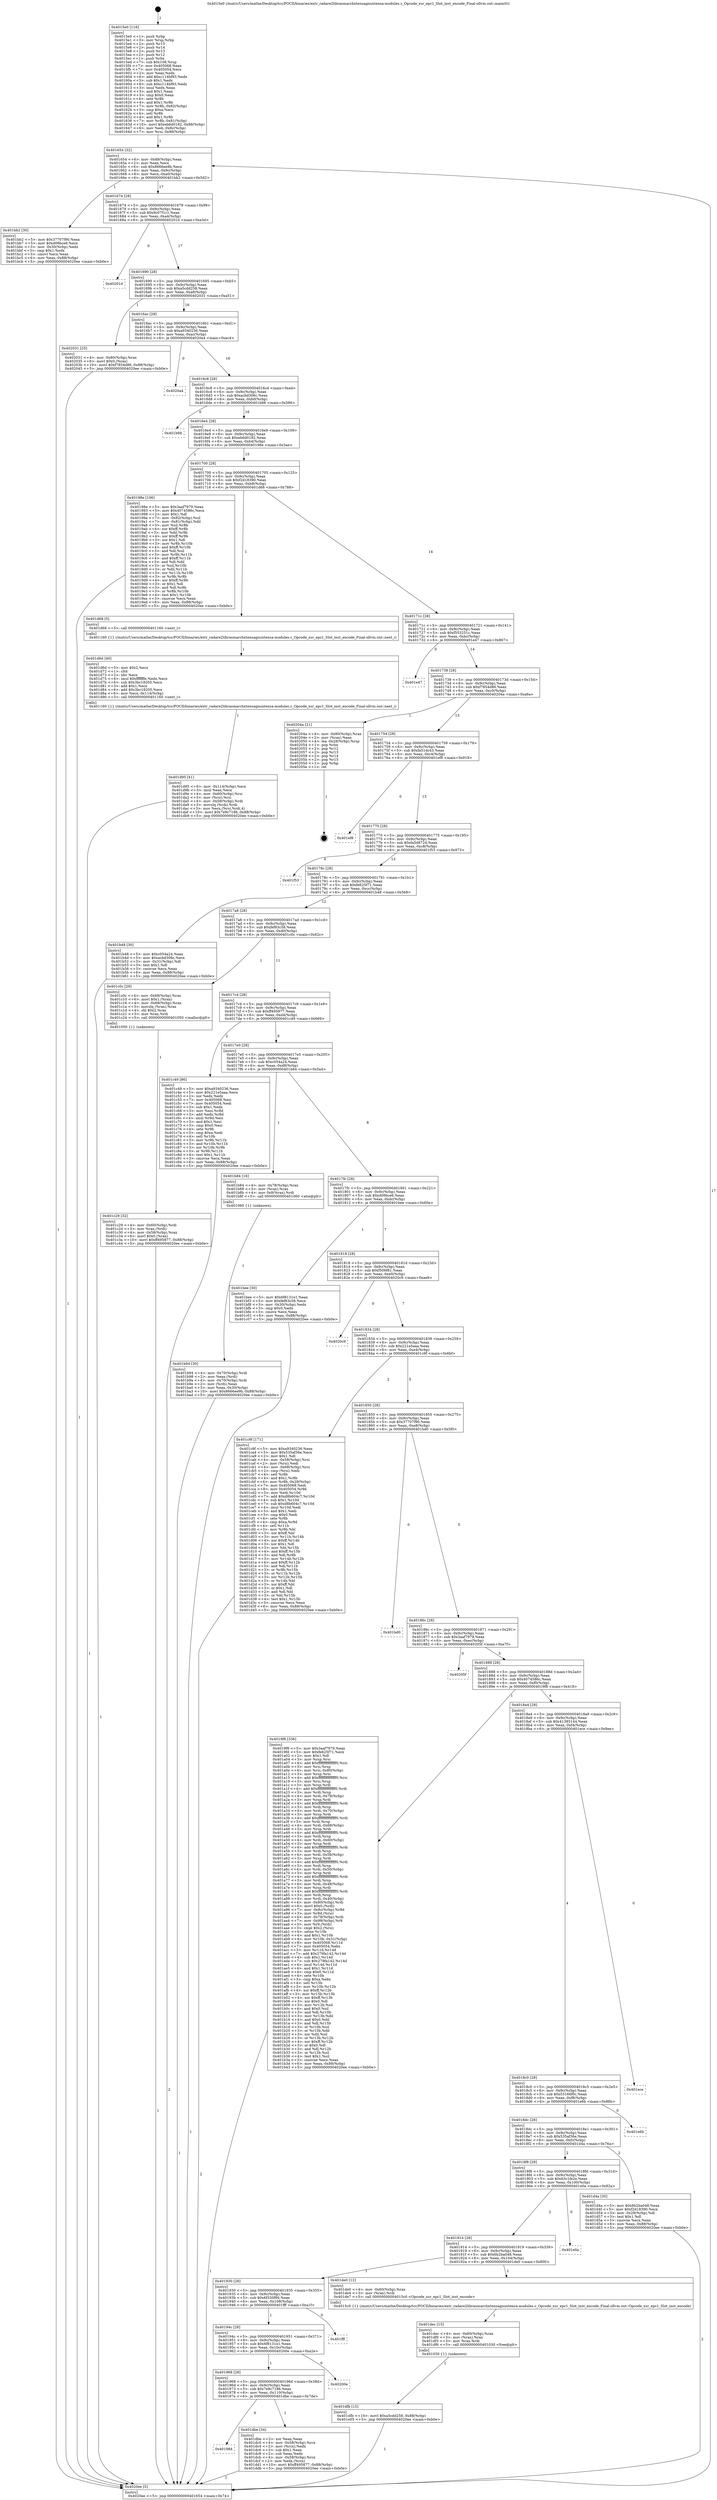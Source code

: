digraph "0x4015e0" {
  label = "0x4015e0 (/mnt/c/Users/mathe/Desktop/tcc/POCII/binaries/extr_radare2librasmarchxtensagnuxtensa-modules.c_Opcode_xsr_epc1_Slot_inst_encode_Final-ollvm.out::main(0))"
  labelloc = "t"
  node[shape=record]

  Entry [label="",width=0.3,height=0.3,shape=circle,fillcolor=black,style=filled]
  "0x401654" [label="{
     0x401654 [32]\l
     | [instrs]\l
     &nbsp;&nbsp;0x401654 \<+6\>: mov -0x88(%rbp),%eax\l
     &nbsp;&nbsp;0x40165a \<+2\>: mov %eax,%ecx\l
     &nbsp;&nbsp;0x40165c \<+6\>: sub $0x8666ee9b,%ecx\l
     &nbsp;&nbsp;0x401662 \<+6\>: mov %eax,-0x9c(%rbp)\l
     &nbsp;&nbsp;0x401668 \<+6\>: mov %ecx,-0xa0(%rbp)\l
     &nbsp;&nbsp;0x40166e \<+6\>: je 0000000000401bb2 \<main+0x5d2\>\l
  }"]
  "0x401bb2" [label="{
     0x401bb2 [30]\l
     | [instrs]\l
     &nbsp;&nbsp;0x401bb2 \<+5\>: mov $0x37707f90,%eax\l
     &nbsp;&nbsp;0x401bb7 \<+5\>: mov $0xd09bce6,%ecx\l
     &nbsp;&nbsp;0x401bbc \<+3\>: mov -0x30(%rbp),%edx\l
     &nbsp;&nbsp;0x401bbf \<+3\>: cmp $0x1,%edx\l
     &nbsp;&nbsp;0x401bc2 \<+3\>: cmovl %ecx,%eax\l
     &nbsp;&nbsp;0x401bc5 \<+6\>: mov %eax,-0x88(%rbp)\l
     &nbsp;&nbsp;0x401bcb \<+5\>: jmp 00000000004020ee \<main+0xb0e\>\l
  }"]
  "0x401674" [label="{
     0x401674 [28]\l
     | [instrs]\l
     &nbsp;&nbsp;0x401674 \<+5\>: jmp 0000000000401679 \<main+0x99\>\l
     &nbsp;&nbsp;0x401679 \<+6\>: mov -0x9c(%rbp),%eax\l
     &nbsp;&nbsp;0x40167f \<+5\>: sub $0x9c07f1c1,%eax\l
     &nbsp;&nbsp;0x401684 \<+6\>: mov %eax,-0xa4(%rbp)\l
     &nbsp;&nbsp;0x40168a \<+6\>: je 000000000040201d \<main+0xa3d\>\l
  }"]
  Exit [label="",width=0.3,height=0.3,shape=circle,fillcolor=black,style=filled,peripheries=2]
  "0x40201d" [label="{
     0x40201d\l
  }", style=dashed]
  "0x401690" [label="{
     0x401690 [28]\l
     | [instrs]\l
     &nbsp;&nbsp;0x401690 \<+5\>: jmp 0000000000401695 \<main+0xb5\>\l
     &nbsp;&nbsp;0x401695 \<+6\>: mov -0x9c(%rbp),%eax\l
     &nbsp;&nbsp;0x40169b \<+5\>: sub $0xa5cdd258,%eax\l
     &nbsp;&nbsp;0x4016a0 \<+6\>: mov %eax,-0xa8(%rbp)\l
     &nbsp;&nbsp;0x4016a6 \<+6\>: je 0000000000402031 \<main+0xa51\>\l
  }"]
  "0x401dfb" [label="{
     0x401dfb [15]\l
     | [instrs]\l
     &nbsp;&nbsp;0x401dfb \<+10\>: movl $0xa5cdd258,-0x88(%rbp)\l
     &nbsp;&nbsp;0x401e05 \<+5\>: jmp 00000000004020ee \<main+0xb0e\>\l
  }"]
  "0x402031" [label="{
     0x402031 [25]\l
     | [instrs]\l
     &nbsp;&nbsp;0x402031 \<+4\>: mov -0x80(%rbp),%rax\l
     &nbsp;&nbsp;0x402035 \<+6\>: movl $0x0,(%rax)\l
     &nbsp;&nbsp;0x40203b \<+10\>: movl $0xf7854d86,-0x88(%rbp)\l
     &nbsp;&nbsp;0x402045 \<+5\>: jmp 00000000004020ee \<main+0xb0e\>\l
  }"]
  "0x4016ac" [label="{
     0x4016ac [28]\l
     | [instrs]\l
     &nbsp;&nbsp;0x4016ac \<+5\>: jmp 00000000004016b1 \<main+0xd1\>\l
     &nbsp;&nbsp;0x4016b1 \<+6\>: mov -0x9c(%rbp),%eax\l
     &nbsp;&nbsp;0x4016b7 \<+5\>: sub $0xa9340236,%eax\l
     &nbsp;&nbsp;0x4016bc \<+6\>: mov %eax,-0xac(%rbp)\l
     &nbsp;&nbsp;0x4016c2 \<+6\>: je 00000000004020a4 \<main+0xac4\>\l
  }"]
  "0x401dec" [label="{
     0x401dec [15]\l
     | [instrs]\l
     &nbsp;&nbsp;0x401dec \<+4\>: mov -0x60(%rbp),%rax\l
     &nbsp;&nbsp;0x401df0 \<+3\>: mov (%rax),%rax\l
     &nbsp;&nbsp;0x401df3 \<+3\>: mov %rax,%rdi\l
     &nbsp;&nbsp;0x401df6 \<+5\>: call 0000000000401030 \<free@plt\>\l
     | [calls]\l
     &nbsp;&nbsp;0x401030 \{1\} (unknown)\l
  }"]
  "0x4020a4" [label="{
     0x4020a4\l
  }", style=dashed]
  "0x4016c8" [label="{
     0x4016c8 [28]\l
     | [instrs]\l
     &nbsp;&nbsp;0x4016c8 \<+5\>: jmp 00000000004016cd \<main+0xed\>\l
     &nbsp;&nbsp;0x4016cd \<+6\>: mov -0x9c(%rbp),%eax\l
     &nbsp;&nbsp;0x4016d3 \<+5\>: sub $0xacbd306c,%eax\l
     &nbsp;&nbsp;0x4016d8 \<+6\>: mov %eax,-0xb0(%rbp)\l
     &nbsp;&nbsp;0x4016de \<+6\>: je 0000000000401b66 \<main+0x586\>\l
  }"]
  "0x401984" [label="{
     0x401984\l
  }", style=dashed]
  "0x401b66" [label="{
     0x401b66\l
  }", style=dashed]
  "0x4016e4" [label="{
     0x4016e4 [28]\l
     | [instrs]\l
     &nbsp;&nbsp;0x4016e4 \<+5\>: jmp 00000000004016e9 \<main+0x109\>\l
     &nbsp;&nbsp;0x4016e9 \<+6\>: mov -0x9c(%rbp),%eax\l
     &nbsp;&nbsp;0x4016ef \<+5\>: sub $0xeb6d0182,%eax\l
     &nbsp;&nbsp;0x4016f4 \<+6\>: mov %eax,-0xb4(%rbp)\l
     &nbsp;&nbsp;0x4016fa \<+6\>: je 000000000040198e \<main+0x3ae\>\l
  }"]
  "0x401dbe" [label="{
     0x401dbe [34]\l
     | [instrs]\l
     &nbsp;&nbsp;0x401dbe \<+2\>: xor %eax,%eax\l
     &nbsp;&nbsp;0x401dc0 \<+4\>: mov -0x58(%rbp),%rcx\l
     &nbsp;&nbsp;0x401dc4 \<+2\>: mov (%rcx),%edx\l
     &nbsp;&nbsp;0x401dc6 \<+3\>: sub $0x1,%eax\l
     &nbsp;&nbsp;0x401dc9 \<+2\>: sub %eax,%edx\l
     &nbsp;&nbsp;0x401dcb \<+4\>: mov -0x58(%rbp),%rcx\l
     &nbsp;&nbsp;0x401dcf \<+2\>: mov %edx,(%rcx)\l
     &nbsp;&nbsp;0x401dd1 \<+10\>: movl $0xff495877,-0x88(%rbp)\l
     &nbsp;&nbsp;0x401ddb \<+5\>: jmp 00000000004020ee \<main+0xb0e\>\l
  }"]
  "0x40198e" [label="{
     0x40198e [106]\l
     | [instrs]\l
     &nbsp;&nbsp;0x40198e \<+5\>: mov $0x3aaf7979,%eax\l
     &nbsp;&nbsp;0x401993 \<+5\>: mov $0x4074586c,%ecx\l
     &nbsp;&nbsp;0x401998 \<+2\>: mov $0x1,%dl\l
     &nbsp;&nbsp;0x40199a \<+7\>: mov -0x82(%rbp),%sil\l
     &nbsp;&nbsp;0x4019a1 \<+7\>: mov -0x81(%rbp),%dil\l
     &nbsp;&nbsp;0x4019a8 \<+3\>: mov %sil,%r8b\l
     &nbsp;&nbsp;0x4019ab \<+4\>: xor $0xff,%r8b\l
     &nbsp;&nbsp;0x4019af \<+3\>: mov %dil,%r9b\l
     &nbsp;&nbsp;0x4019b2 \<+4\>: xor $0xff,%r9b\l
     &nbsp;&nbsp;0x4019b6 \<+3\>: xor $0x1,%dl\l
     &nbsp;&nbsp;0x4019b9 \<+3\>: mov %r8b,%r10b\l
     &nbsp;&nbsp;0x4019bc \<+4\>: and $0xff,%r10b\l
     &nbsp;&nbsp;0x4019c0 \<+3\>: and %dl,%sil\l
     &nbsp;&nbsp;0x4019c3 \<+3\>: mov %r9b,%r11b\l
     &nbsp;&nbsp;0x4019c6 \<+4\>: and $0xff,%r11b\l
     &nbsp;&nbsp;0x4019ca \<+3\>: and %dl,%dil\l
     &nbsp;&nbsp;0x4019cd \<+3\>: or %sil,%r10b\l
     &nbsp;&nbsp;0x4019d0 \<+3\>: or %dil,%r11b\l
     &nbsp;&nbsp;0x4019d3 \<+3\>: xor %r11b,%r10b\l
     &nbsp;&nbsp;0x4019d6 \<+3\>: or %r9b,%r8b\l
     &nbsp;&nbsp;0x4019d9 \<+4\>: xor $0xff,%r8b\l
     &nbsp;&nbsp;0x4019dd \<+3\>: or $0x1,%dl\l
     &nbsp;&nbsp;0x4019e0 \<+3\>: and %dl,%r8b\l
     &nbsp;&nbsp;0x4019e3 \<+3\>: or %r8b,%r10b\l
     &nbsp;&nbsp;0x4019e6 \<+4\>: test $0x1,%r10b\l
     &nbsp;&nbsp;0x4019ea \<+3\>: cmovne %ecx,%eax\l
     &nbsp;&nbsp;0x4019ed \<+6\>: mov %eax,-0x88(%rbp)\l
     &nbsp;&nbsp;0x4019f3 \<+5\>: jmp 00000000004020ee \<main+0xb0e\>\l
  }"]
  "0x401700" [label="{
     0x401700 [28]\l
     | [instrs]\l
     &nbsp;&nbsp;0x401700 \<+5\>: jmp 0000000000401705 \<main+0x125\>\l
     &nbsp;&nbsp;0x401705 \<+6\>: mov -0x9c(%rbp),%eax\l
     &nbsp;&nbsp;0x40170b \<+5\>: sub $0xf2d18390,%eax\l
     &nbsp;&nbsp;0x401710 \<+6\>: mov %eax,-0xb8(%rbp)\l
     &nbsp;&nbsp;0x401716 \<+6\>: je 0000000000401d68 \<main+0x788\>\l
  }"]
  "0x4020ee" [label="{
     0x4020ee [5]\l
     | [instrs]\l
     &nbsp;&nbsp;0x4020ee \<+5\>: jmp 0000000000401654 \<main+0x74\>\l
  }"]
  "0x4015e0" [label="{
     0x4015e0 [116]\l
     | [instrs]\l
     &nbsp;&nbsp;0x4015e0 \<+1\>: push %rbp\l
     &nbsp;&nbsp;0x4015e1 \<+3\>: mov %rsp,%rbp\l
     &nbsp;&nbsp;0x4015e4 \<+2\>: push %r15\l
     &nbsp;&nbsp;0x4015e6 \<+2\>: push %r14\l
     &nbsp;&nbsp;0x4015e8 \<+2\>: push %r13\l
     &nbsp;&nbsp;0x4015ea \<+2\>: push %r12\l
     &nbsp;&nbsp;0x4015ec \<+1\>: push %rbx\l
     &nbsp;&nbsp;0x4015ed \<+7\>: sub $0x108,%rsp\l
     &nbsp;&nbsp;0x4015f4 \<+7\>: mov 0x405068,%eax\l
     &nbsp;&nbsp;0x4015fb \<+7\>: mov 0x405054,%ecx\l
     &nbsp;&nbsp;0x401602 \<+2\>: mov %eax,%edx\l
     &nbsp;&nbsp;0x401604 \<+6\>: add $0xc114bf93,%edx\l
     &nbsp;&nbsp;0x40160a \<+3\>: sub $0x1,%edx\l
     &nbsp;&nbsp;0x40160d \<+6\>: sub $0xc114bf93,%edx\l
     &nbsp;&nbsp;0x401613 \<+3\>: imul %edx,%eax\l
     &nbsp;&nbsp;0x401616 \<+3\>: and $0x1,%eax\l
     &nbsp;&nbsp;0x401619 \<+3\>: cmp $0x0,%eax\l
     &nbsp;&nbsp;0x40161c \<+4\>: sete %r8b\l
     &nbsp;&nbsp;0x401620 \<+4\>: and $0x1,%r8b\l
     &nbsp;&nbsp;0x401624 \<+7\>: mov %r8b,-0x82(%rbp)\l
     &nbsp;&nbsp;0x40162b \<+3\>: cmp $0xa,%ecx\l
     &nbsp;&nbsp;0x40162e \<+4\>: setl %r8b\l
     &nbsp;&nbsp;0x401632 \<+4\>: and $0x1,%r8b\l
     &nbsp;&nbsp;0x401636 \<+7\>: mov %r8b,-0x81(%rbp)\l
     &nbsp;&nbsp;0x40163d \<+10\>: movl $0xeb6d0182,-0x88(%rbp)\l
     &nbsp;&nbsp;0x401647 \<+6\>: mov %edi,-0x8c(%rbp)\l
     &nbsp;&nbsp;0x40164d \<+7\>: mov %rsi,-0x98(%rbp)\l
  }"]
  "0x401968" [label="{
     0x401968 [28]\l
     | [instrs]\l
     &nbsp;&nbsp;0x401968 \<+5\>: jmp 000000000040196d \<main+0x38d\>\l
     &nbsp;&nbsp;0x40196d \<+6\>: mov -0x9c(%rbp),%eax\l
     &nbsp;&nbsp;0x401973 \<+5\>: sub $0x7e9c7186,%eax\l
     &nbsp;&nbsp;0x401978 \<+6\>: mov %eax,-0x110(%rbp)\l
     &nbsp;&nbsp;0x40197e \<+6\>: je 0000000000401dbe \<main+0x7de\>\l
  }"]
  "0x401d68" [label="{
     0x401d68 [5]\l
     | [instrs]\l
     &nbsp;&nbsp;0x401d68 \<+5\>: call 0000000000401160 \<next_i\>\l
     | [calls]\l
     &nbsp;&nbsp;0x401160 \{1\} (/mnt/c/Users/mathe/Desktop/tcc/POCII/binaries/extr_radare2librasmarchxtensagnuxtensa-modules.c_Opcode_xsr_epc1_Slot_inst_encode_Final-ollvm.out::next_i)\l
  }"]
  "0x40171c" [label="{
     0x40171c [28]\l
     | [instrs]\l
     &nbsp;&nbsp;0x40171c \<+5\>: jmp 0000000000401721 \<main+0x141\>\l
     &nbsp;&nbsp;0x401721 \<+6\>: mov -0x9c(%rbp),%eax\l
     &nbsp;&nbsp;0x401727 \<+5\>: sub $0xf553251c,%eax\l
     &nbsp;&nbsp;0x40172c \<+6\>: mov %eax,-0xbc(%rbp)\l
     &nbsp;&nbsp;0x401732 \<+6\>: je 0000000000401e47 \<main+0x867\>\l
  }"]
  "0x40200e" [label="{
     0x40200e\l
  }", style=dashed]
  "0x401e47" [label="{
     0x401e47\l
  }", style=dashed]
  "0x401738" [label="{
     0x401738 [28]\l
     | [instrs]\l
     &nbsp;&nbsp;0x401738 \<+5\>: jmp 000000000040173d \<main+0x15d\>\l
     &nbsp;&nbsp;0x40173d \<+6\>: mov -0x9c(%rbp),%eax\l
     &nbsp;&nbsp;0x401743 \<+5\>: sub $0xf7854d86,%eax\l
     &nbsp;&nbsp;0x401748 \<+6\>: mov %eax,-0xc0(%rbp)\l
     &nbsp;&nbsp;0x40174e \<+6\>: je 000000000040204a \<main+0xa6a\>\l
  }"]
  "0x40194c" [label="{
     0x40194c [28]\l
     | [instrs]\l
     &nbsp;&nbsp;0x40194c \<+5\>: jmp 0000000000401951 \<main+0x371\>\l
     &nbsp;&nbsp;0x401951 \<+6\>: mov -0x9c(%rbp),%eax\l
     &nbsp;&nbsp;0x401957 \<+5\>: sub $0x6f8131e1,%eax\l
     &nbsp;&nbsp;0x40195c \<+6\>: mov %eax,-0x10c(%rbp)\l
     &nbsp;&nbsp;0x401962 \<+6\>: je 000000000040200e \<main+0xa2e\>\l
  }"]
  "0x40204a" [label="{
     0x40204a [21]\l
     | [instrs]\l
     &nbsp;&nbsp;0x40204a \<+4\>: mov -0x80(%rbp),%rax\l
     &nbsp;&nbsp;0x40204e \<+2\>: mov (%rax),%eax\l
     &nbsp;&nbsp;0x402050 \<+4\>: lea -0x28(%rbp),%rsp\l
     &nbsp;&nbsp;0x402054 \<+1\>: pop %rbx\l
     &nbsp;&nbsp;0x402055 \<+2\>: pop %r12\l
     &nbsp;&nbsp;0x402057 \<+2\>: pop %r13\l
     &nbsp;&nbsp;0x402059 \<+2\>: pop %r14\l
     &nbsp;&nbsp;0x40205b \<+2\>: pop %r15\l
     &nbsp;&nbsp;0x40205d \<+1\>: pop %rbp\l
     &nbsp;&nbsp;0x40205e \<+1\>: ret\l
  }"]
  "0x401754" [label="{
     0x401754 [28]\l
     | [instrs]\l
     &nbsp;&nbsp;0x401754 \<+5\>: jmp 0000000000401759 \<main+0x179\>\l
     &nbsp;&nbsp;0x401759 \<+6\>: mov -0x9c(%rbp),%eax\l
     &nbsp;&nbsp;0x40175f \<+5\>: sub $0xfa51dc43,%eax\l
     &nbsp;&nbsp;0x401764 \<+6\>: mov %eax,-0xc4(%rbp)\l
     &nbsp;&nbsp;0x40176a \<+6\>: je 0000000000401ef8 \<main+0x918\>\l
  }"]
  "0x401fff" [label="{
     0x401fff\l
  }", style=dashed]
  "0x401ef8" [label="{
     0x401ef8\l
  }", style=dashed]
  "0x401770" [label="{
     0x401770 [28]\l
     | [instrs]\l
     &nbsp;&nbsp;0x401770 \<+5\>: jmp 0000000000401775 \<main+0x195\>\l
     &nbsp;&nbsp;0x401775 \<+6\>: mov -0x9c(%rbp),%eax\l
     &nbsp;&nbsp;0x40177b \<+5\>: sub $0xfa5d8724,%eax\l
     &nbsp;&nbsp;0x401780 \<+6\>: mov %eax,-0xc8(%rbp)\l
     &nbsp;&nbsp;0x401786 \<+6\>: je 0000000000401f53 \<main+0x973\>\l
  }"]
  "0x401930" [label="{
     0x401930 [28]\l
     | [instrs]\l
     &nbsp;&nbsp;0x401930 \<+5\>: jmp 0000000000401935 \<main+0x355\>\l
     &nbsp;&nbsp;0x401935 \<+6\>: mov -0x9c(%rbp),%eax\l
     &nbsp;&nbsp;0x40193b \<+5\>: sub $0x6f330f90,%eax\l
     &nbsp;&nbsp;0x401940 \<+6\>: mov %eax,-0x108(%rbp)\l
     &nbsp;&nbsp;0x401946 \<+6\>: je 0000000000401fff \<main+0xa1f\>\l
  }"]
  "0x401f53" [label="{
     0x401f53\l
  }", style=dashed]
  "0x40178c" [label="{
     0x40178c [28]\l
     | [instrs]\l
     &nbsp;&nbsp;0x40178c \<+5\>: jmp 0000000000401791 \<main+0x1b1\>\l
     &nbsp;&nbsp;0x401791 \<+6\>: mov -0x9c(%rbp),%eax\l
     &nbsp;&nbsp;0x401797 \<+5\>: sub $0xfe625f71,%eax\l
     &nbsp;&nbsp;0x40179c \<+6\>: mov %eax,-0xcc(%rbp)\l
     &nbsp;&nbsp;0x4017a2 \<+6\>: je 0000000000401b48 \<main+0x568\>\l
  }"]
  "0x401de0" [label="{
     0x401de0 [12]\l
     | [instrs]\l
     &nbsp;&nbsp;0x401de0 \<+4\>: mov -0x60(%rbp),%rax\l
     &nbsp;&nbsp;0x401de4 \<+3\>: mov (%rax),%rdi\l
     &nbsp;&nbsp;0x401de7 \<+5\>: call 00000000004015c0 \<Opcode_xsr_epc1_Slot_inst_encode\>\l
     | [calls]\l
     &nbsp;&nbsp;0x4015c0 \{1\} (/mnt/c/Users/mathe/Desktop/tcc/POCII/binaries/extr_radare2librasmarchxtensagnuxtensa-modules.c_Opcode_xsr_epc1_Slot_inst_encode_Final-ollvm.out::Opcode_xsr_epc1_Slot_inst_encode)\l
  }"]
  "0x401b48" [label="{
     0x401b48 [30]\l
     | [instrs]\l
     &nbsp;&nbsp;0x401b48 \<+5\>: mov $0xc054a24,%eax\l
     &nbsp;&nbsp;0x401b4d \<+5\>: mov $0xacbd306c,%ecx\l
     &nbsp;&nbsp;0x401b52 \<+3\>: mov -0x31(%rbp),%dl\l
     &nbsp;&nbsp;0x401b55 \<+3\>: test $0x1,%dl\l
     &nbsp;&nbsp;0x401b58 \<+3\>: cmovne %ecx,%eax\l
     &nbsp;&nbsp;0x401b5b \<+6\>: mov %eax,-0x88(%rbp)\l
     &nbsp;&nbsp;0x401b61 \<+5\>: jmp 00000000004020ee \<main+0xb0e\>\l
  }"]
  "0x4017a8" [label="{
     0x4017a8 [28]\l
     | [instrs]\l
     &nbsp;&nbsp;0x4017a8 \<+5\>: jmp 00000000004017ad \<main+0x1cd\>\l
     &nbsp;&nbsp;0x4017ad \<+6\>: mov -0x9c(%rbp),%eax\l
     &nbsp;&nbsp;0x4017b3 \<+5\>: sub $0xfef83c58,%eax\l
     &nbsp;&nbsp;0x4017b8 \<+6\>: mov %eax,-0xd0(%rbp)\l
     &nbsp;&nbsp;0x4017be \<+6\>: je 0000000000401c0c \<main+0x62c\>\l
  }"]
  "0x401914" [label="{
     0x401914 [28]\l
     | [instrs]\l
     &nbsp;&nbsp;0x401914 \<+5\>: jmp 0000000000401919 \<main+0x339\>\l
     &nbsp;&nbsp;0x401919 \<+6\>: mov -0x9c(%rbp),%eax\l
     &nbsp;&nbsp;0x40191f \<+5\>: sub $0x6b2ba048,%eax\l
     &nbsp;&nbsp;0x401924 \<+6\>: mov %eax,-0x104(%rbp)\l
     &nbsp;&nbsp;0x40192a \<+6\>: je 0000000000401de0 \<main+0x800\>\l
  }"]
  "0x401c0c" [label="{
     0x401c0c [29]\l
     | [instrs]\l
     &nbsp;&nbsp;0x401c0c \<+4\>: mov -0x68(%rbp),%rax\l
     &nbsp;&nbsp;0x401c10 \<+6\>: movl $0x1,(%rax)\l
     &nbsp;&nbsp;0x401c16 \<+4\>: mov -0x68(%rbp),%rax\l
     &nbsp;&nbsp;0x401c1a \<+3\>: movslq (%rax),%rax\l
     &nbsp;&nbsp;0x401c1d \<+4\>: shl $0x2,%rax\l
     &nbsp;&nbsp;0x401c21 \<+3\>: mov %rax,%rdi\l
     &nbsp;&nbsp;0x401c24 \<+5\>: call 0000000000401050 \<malloc@plt\>\l
     | [calls]\l
     &nbsp;&nbsp;0x401050 \{1\} (unknown)\l
  }"]
  "0x4017c4" [label="{
     0x4017c4 [28]\l
     | [instrs]\l
     &nbsp;&nbsp;0x4017c4 \<+5\>: jmp 00000000004017c9 \<main+0x1e9\>\l
     &nbsp;&nbsp;0x4017c9 \<+6\>: mov -0x9c(%rbp),%eax\l
     &nbsp;&nbsp;0x4017cf \<+5\>: sub $0xff495877,%eax\l
     &nbsp;&nbsp;0x4017d4 \<+6\>: mov %eax,-0xd4(%rbp)\l
     &nbsp;&nbsp;0x4017da \<+6\>: je 0000000000401c49 \<main+0x669\>\l
  }"]
  "0x401e0a" [label="{
     0x401e0a\l
  }", style=dashed]
  "0x401c49" [label="{
     0x401c49 [86]\l
     | [instrs]\l
     &nbsp;&nbsp;0x401c49 \<+5\>: mov $0xa9340236,%eax\l
     &nbsp;&nbsp;0x401c4e \<+5\>: mov $0x221e5aaa,%ecx\l
     &nbsp;&nbsp;0x401c53 \<+2\>: xor %edx,%edx\l
     &nbsp;&nbsp;0x401c55 \<+7\>: mov 0x405068,%esi\l
     &nbsp;&nbsp;0x401c5c \<+7\>: mov 0x405054,%edi\l
     &nbsp;&nbsp;0x401c63 \<+3\>: sub $0x1,%edx\l
     &nbsp;&nbsp;0x401c66 \<+3\>: mov %esi,%r8d\l
     &nbsp;&nbsp;0x401c69 \<+3\>: add %edx,%r8d\l
     &nbsp;&nbsp;0x401c6c \<+4\>: imul %r8d,%esi\l
     &nbsp;&nbsp;0x401c70 \<+3\>: and $0x1,%esi\l
     &nbsp;&nbsp;0x401c73 \<+3\>: cmp $0x0,%esi\l
     &nbsp;&nbsp;0x401c76 \<+4\>: sete %r9b\l
     &nbsp;&nbsp;0x401c7a \<+3\>: cmp $0xa,%edi\l
     &nbsp;&nbsp;0x401c7d \<+4\>: setl %r10b\l
     &nbsp;&nbsp;0x401c81 \<+3\>: mov %r9b,%r11b\l
     &nbsp;&nbsp;0x401c84 \<+3\>: and %r10b,%r11b\l
     &nbsp;&nbsp;0x401c87 \<+3\>: xor %r10b,%r9b\l
     &nbsp;&nbsp;0x401c8a \<+3\>: or %r9b,%r11b\l
     &nbsp;&nbsp;0x401c8d \<+4\>: test $0x1,%r11b\l
     &nbsp;&nbsp;0x401c91 \<+3\>: cmovne %ecx,%eax\l
     &nbsp;&nbsp;0x401c94 \<+6\>: mov %eax,-0x88(%rbp)\l
     &nbsp;&nbsp;0x401c9a \<+5\>: jmp 00000000004020ee \<main+0xb0e\>\l
  }"]
  "0x4017e0" [label="{
     0x4017e0 [28]\l
     | [instrs]\l
     &nbsp;&nbsp;0x4017e0 \<+5\>: jmp 00000000004017e5 \<main+0x205\>\l
     &nbsp;&nbsp;0x4017e5 \<+6\>: mov -0x9c(%rbp),%eax\l
     &nbsp;&nbsp;0x4017eb \<+5\>: sub $0xc054a24,%eax\l
     &nbsp;&nbsp;0x4017f0 \<+6\>: mov %eax,-0xd8(%rbp)\l
     &nbsp;&nbsp;0x4017f6 \<+6\>: je 0000000000401b84 \<main+0x5a4\>\l
  }"]
  "0x401d95" [label="{
     0x401d95 [41]\l
     | [instrs]\l
     &nbsp;&nbsp;0x401d95 \<+6\>: mov -0x114(%rbp),%ecx\l
     &nbsp;&nbsp;0x401d9b \<+3\>: imul %eax,%ecx\l
     &nbsp;&nbsp;0x401d9e \<+4\>: mov -0x60(%rbp),%rsi\l
     &nbsp;&nbsp;0x401da2 \<+3\>: mov (%rsi),%rsi\l
     &nbsp;&nbsp;0x401da5 \<+4\>: mov -0x58(%rbp),%rdi\l
     &nbsp;&nbsp;0x401da9 \<+3\>: movslq (%rdi),%rdi\l
     &nbsp;&nbsp;0x401dac \<+3\>: mov %ecx,(%rsi,%rdi,4)\l
     &nbsp;&nbsp;0x401daf \<+10\>: movl $0x7e9c7186,-0x88(%rbp)\l
     &nbsp;&nbsp;0x401db9 \<+5\>: jmp 00000000004020ee \<main+0xb0e\>\l
  }"]
  "0x401b84" [label="{
     0x401b84 [16]\l
     | [instrs]\l
     &nbsp;&nbsp;0x401b84 \<+4\>: mov -0x78(%rbp),%rax\l
     &nbsp;&nbsp;0x401b88 \<+3\>: mov (%rax),%rax\l
     &nbsp;&nbsp;0x401b8b \<+4\>: mov 0x8(%rax),%rdi\l
     &nbsp;&nbsp;0x401b8f \<+5\>: call 0000000000401060 \<atoi@plt\>\l
     | [calls]\l
     &nbsp;&nbsp;0x401060 \{1\} (unknown)\l
  }"]
  "0x4017fc" [label="{
     0x4017fc [28]\l
     | [instrs]\l
     &nbsp;&nbsp;0x4017fc \<+5\>: jmp 0000000000401801 \<main+0x221\>\l
     &nbsp;&nbsp;0x401801 \<+6\>: mov -0x9c(%rbp),%eax\l
     &nbsp;&nbsp;0x401807 \<+5\>: sub $0xd09bce6,%eax\l
     &nbsp;&nbsp;0x40180c \<+6\>: mov %eax,-0xdc(%rbp)\l
     &nbsp;&nbsp;0x401812 \<+6\>: je 0000000000401bee \<main+0x60e\>\l
  }"]
  "0x401d6d" [label="{
     0x401d6d [40]\l
     | [instrs]\l
     &nbsp;&nbsp;0x401d6d \<+5\>: mov $0x2,%ecx\l
     &nbsp;&nbsp;0x401d72 \<+1\>: cltd\l
     &nbsp;&nbsp;0x401d73 \<+2\>: idiv %ecx\l
     &nbsp;&nbsp;0x401d75 \<+6\>: imul $0xfffffffe,%edx,%ecx\l
     &nbsp;&nbsp;0x401d7b \<+6\>: sub $0x3bc18205,%ecx\l
     &nbsp;&nbsp;0x401d81 \<+3\>: add $0x1,%ecx\l
     &nbsp;&nbsp;0x401d84 \<+6\>: add $0x3bc18205,%ecx\l
     &nbsp;&nbsp;0x401d8a \<+6\>: mov %ecx,-0x114(%rbp)\l
     &nbsp;&nbsp;0x401d90 \<+5\>: call 0000000000401160 \<next_i\>\l
     | [calls]\l
     &nbsp;&nbsp;0x401160 \{1\} (/mnt/c/Users/mathe/Desktop/tcc/POCII/binaries/extr_radare2librasmarchxtensagnuxtensa-modules.c_Opcode_xsr_epc1_Slot_inst_encode_Final-ollvm.out::next_i)\l
  }"]
  "0x401bee" [label="{
     0x401bee [30]\l
     | [instrs]\l
     &nbsp;&nbsp;0x401bee \<+5\>: mov $0x6f8131e1,%eax\l
     &nbsp;&nbsp;0x401bf3 \<+5\>: mov $0xfef83c58,%ecx\l
     &nbsp;&nbsp;0x401bf8 \<+3\>: mov -0x30(%rbp),%edx\l
     &nbsp;&nbsp;0x401bfb \<+3\>: cmp $0x0,%edx\l
     &nbsp;&nbsp;0x401bfe \<+3\>: cmove %ecx,%eax\l
     &nbsp;&nbsp;0x401c01 \<+6\>: mov %eax,-0x88(%rbp)\l
     &nbsp;&nbsp;0x401c07 \<+5\>: jmp 00000000004020ee \<main+0xb0e\>\l
  }"]
  "0x401818" [label="{
     0x401818 [28]\l
     | [instrs]\l
     &nbsp;&nbsp;0x401818 \<+5\>: jmp 000000000040181d \<main+0x23d\>\l
     &nbsp;&nbsp;0x40181d \<+6\>: mov -0x9c(%rbp),%eax\l
     &nbsp;&nbsp;0x401823 \<+5\>: sub $0xf506f81,%eax\l
     &nbsp;&nbsp;0x401828 \<+6\>: mov %eax,-0xe0(%rbp)\l
     &nbsp;&nbsp;0x40182e \<+6\>: je 00000000004020c9 \<main+0xae9\>\l
  }"]
  "0x4018f8" [label="{
     0x4018f8 [28]\l
     | [instrs]\l
     &nbsp;&nbsp;0x4018f8 \<+5\>: jmp 00000000004018fd \<main+0x31d\>\l
     &nbsp;&nbsp;0x4018fd \<+6\>: mov -0x9c(%rbp),%eax\l
     &nbsp;&nbsp;0x401903 \<+5\>: sub $0x63c1fe2e,%eax\l
     &nbsp;&nbsp;0x401908 \<+6\>: mov %eax,-0x100(%rbp)\l
     &nbsp;&nbsp;0x40190e \<+6\>: je 0000000000401e0a \<main+0x82a\>\l
  }"]
  "0x4020c9" [label="{
     0x4020c9\l
  }", style=dashed]
  "0x401834" [label="{
     0x401834 [28]\l
     | [instrs]\l
     &nbsp;&nbsp;0x401834 \<+5\>: jmp 0000000000401839 \<main+0x259\>\l
     &nbsp;&nbsp;0x401839 \<+6\>: mov -0x9c(%rbp),%eax\l
     &nbsp;&nbsp;0x40183f \<+5\>: sub $0x221e5aaa,%eax\l
     &nbsp;&nbsp;0x401844 \<+6\>: mov %eax,-0xe4(%rbp)\l
     &nbsp;&nbsp;0x40184a \<+6\>: je 0000000000401c9f \<main+0x6bf\>\l
  }"]
  "0x401d4a" [label="{
     0x401d4a [30]\l
     | [instrs]\l
     &nbsp;&nbsp;0x401d4a \<+5\>: mov $0x6b2ba048,%eax\l
     &nbsp;&nbsp;0x401d4f \<+5\>: mov $0xf2d18390,%ecx\l
     &nbsp;&nbsp;0x401d54 \<+3\>: mov -0x29(%rbp),%dl\l
     &nbsp;&nbsp;0x401d57 \<+3\>: test $0x1,%dl\l
     &nbsp;&nbsp;0x401d5a \<+3\>: cmovne %ecx,%eax\l
     &nbsp;&nbsp;0x401d5d \<+6\>: mov %eax,-0x88(%rbp)\l
     &nbsp;&nbsp;0x401d63 \<+5\>: jmp 00000000004020ee \<main+0xb0e\>\l
  }"]
  "0x401c9f" [label="{
     0x401c9f [171]\l
     | [instrs]\l
     &nbsp;&nbsp;0x401c9f \<+5\>: mov $0xa9340236,%eax\l
     &nbsp;&nbsp;0x401ca4 \<+5\>: mov $0x535af36e,%ecx\l
     &nbsp;&nbsp;0x401ca9 \<+2\>: mov $0x1,%dl\l
     &nbsp;&nbsp;0x401cab \<+4\>: mov -0x58(%rbp),%rsi\l
     &nbsp;&nbsp;0x401caf \<+2\>: mov (%rsi),%edi\l
     &nbsp;&nbsp;0x401cb1 \<+4\>: mov -0x68(%rbp),%rsi\l
     &nbsp;&nbsp;0x401cb5 \<+2\>: cmp (%rsi),%edi\l
     &nbsp;&nbsp;0x401cb7 \<+4\>: setl %r8b\l
     &nbsp;&nbsp;0x401cbb \<+4\>: and $0x1,%r8b\l
     &nbsp;&nbsp;0x401cbf \<+4\>: mov %r8b,-0x29(%rbp)\l
     &nbsp;&nbsp;0x401cc3 \<+7\>: mov 0x405068,%edi\l
     &nbsp;&nbsp;0x401cca \<+8\>: mov 0x405054,%r9d\l
     &nbsp;&nbsp;0x401cd2 \<+3\>: mov %edi,%r10d\l
     &nbsp;&nbsp;0x401cd5 \<+7\>: add $0xd8b604c7,%r10d\l
     &nbsp;&nbsp;0x401cdc \<+4\>: sub $0x1,%r10d\l
     &nbsp;&nbsp;0x401ce0 \<+7\>: sub $0xd8b604c7,%r10d\l
     &nbsp;&nbsp;0x401ce7 \<+4\>: imul %r10d,%edi\l
     &nbsp;&nbsp;0x401ceb \<+3\>: and $0x1,%edi\l
     &nbsp;&nbsp;0x401cee \<+3\>: cmp $0x0,%edi\l
     &nbsp;&nbsp;0x401cf1 \<+4\>: sete %r8b\l
     &nbsp;&nbsp;0x401cf5 \<+4\>: cmp $0xa,%r9d\l
     &nbsp;&nbsp;0x401cf9 \<+4\>: setl %r11b\l
     &nbsp;&nbsp;0x401cfd \<+3\>: mov %r8b,%bl\l
     &nbsp;&nbsp;0x401d00 \<+3\>: xor $0xff,%bl\l
     &nbsp;&nbsp;0x401d03 \<+3\>: mov %r11b,%r14b\l
     &nbsp;&nbsp;0x401d06 \<+4\>: xor $0xff,%r14b\l
     &nbsp;&nbsp;0x401d0a \<+3\>: xor $0x1,%dl\l
     &nbsp;&nbsp;0x401d0d \<+3\>: mov %bl,%r15b\l
     &nbsp;&nbsp;0x401d10 \<+4\>: and $0xff,%r15b\l
     &nbsp;&nbsp;0x401d14 \<+3\>: and %dl,%r8b\l
     &nbsp;&nbsp;0x401d17 \<+3\>: mov %r14b,%r12b\l
     &nbsp;&nbsp;0x401d1a \<+4\>: and $0xff,%r12b\l
     &nbsp;&nbsp;0x401d1e \<+3\>: and %dl,%r11b\l
     &nbsp;&nbsp;0x401d21 \<+3\>: or %r8b,%r15b\l
     &nbsp;&nbsp;0x401d24 \<+3\>: or %r11b,%r12b\l
     &nbsp;&nbsp;0x401d27 \<+3\>: xor %r12b,%r15b\l
     &nbsp;&nbsp;0x401d2a \<+3\>: or %r14b,%bl\l
     &nbsp;&nbsp;0x401d2d \<+3\>: xor $0xff,%bl\l
     &nbsp;&nbsp;0x401d30 \<+3\>: or $0x1,%dl\l
     &nbsp;&nbsp;0x401d33 \<+2\>: and %dl,%bl\l
     &nbsp;&nbsp;0x401d35 \<+3\>: or %bl,%r15b\l
     &nbsp;&nbsp;0x401d38 \<+4\>: test $0x1,%r15b\l
     &nbsp;&nbsp;0x401d3c \<+3\>: cmovne %ecx,%eax\l
     &nbsp;&nbsp;0x401d3f \<+6\>: mov %eax,-0x88(%rbp)\l
     &nbsp;&nbsp;0x401d45 \<+5\>: jmp 00000000004020ee \<main+0xb0e\>\l
  }"]
  "0x401850" [label="{
     0x401850 [28]\l
     | [instrs]\l
     &nbsp;&nbsp;0x401850 \<+5\>: jmp 0000000000401855 \<main+0x275\>\l
     &nbsp;&nbsp;0x401855 \<+6\>: mov -0x9c(%rbp),%eax\l
     &nbsp;&nbsp;0x40185b \<+5\>: sub $0x37707f90,%eax\l
     &nbsp;&nbsp;0x401860 \<+6\>: mov %eax,-0xe8(%rbp)\l
     &nbsp;&nbsp;0x401866 \<+6\>: je 0000000000401bd0 \<main+0x5f0\>\l
  }"]
  "0x4018dc" [label="{
     0x4018dc [28]\l
     | [instrs]\l
     &nbsp;&nbsp;0x4018dc \<+5\>: jmp 00000000004018e1 \<main+0x301\>\l
     &nbsp;&nbsp;0x4018e1 \<+6\>: mov -0x9c(%rbp),%eax\l
     &nbsp;&nbsp;0x4018e7 \<+5\>: sub $0x535af36e,%eax\l
     &nbsp;&nbsp;0x4018ec \<+6\>: mov %eax,-0xfc(%rbp)\l
     &nbsp;&nbsp;0x4018f2 \<+6\>: je 0000000000401d4a \<main+0x76a\>\l
  }"]
  "0x401bd0" [label="{
     0x401bd0\l
  }", style=dashed]
  "0x40186c" [label="{
     0x40186c [28]\l
     | [instrs]\l
     &nbsp;&nbsp;0x40186c \<+5\>: jmp 0000000000401871 \<main+0x291\>\l
     &nbsp;&nbsp;0x401871 \<+6\>: mov -0x9c(%rbp),%eax\l
     &nbsp;&nbsp;0x401877 \<+5\>: sub $0x3aaf7979,%eax\l
     &nbsp;&nbsp;0x40187c \<+6\>: mov %eax,-0xec(%rbp)\l
     &nbsp;&nbsp;0x401882 \<+6\>: je 000000000040205f \<main+0xa7f\>\l
  }"]
  "0x401e6b" [label="{
     0x401e6b\l
  }", style=dashed]
  "0x40205f" [label="{
     0x40205f\l
  }", style=dashed]
  "0x401888" [label="{
     0x401888 [28]\l
     | [instrs]\l
     &nbsp;&nbsp;0x401888 \<+5\>: jmp 000000000040188d \<main+0x2ad\>\l
     &nbsp;&nbsp;0x40188d \<+6\>: mov -0x9c(%rbp),%eax\l
     &nbsp;&nbsp;0x401893 \<+5\>: sub $0x4074586c,%eax\l
     &nbsp;&nbsp;0x401898 \<+6\>: mov %eax,-0xf0(%rbp)\l
     &nbsp;&nbsp;0x40189e \<+6\>: je 00000000004019f8 \<main+0x418\>\l
  }"]
  "0x4018c0" [label="{
     0x4018c0 [28]\l
     | [instrs]\l
     &nbsp;&nbsp;0x4018c0 \<+5\>: jmp 00000000004018c5 \<main+0x2e5\>\l
     &nbsp;&nbsp;0x4018c5 \<+6\>: mov -0x9c(%rbp),%eax\l
     &nbsp;&nbsp;0x4018cb \<+5\>: sub $0x53166f0c,%eax\l
     &nbsp;&nbsp;0x4018d0 \<+6\>: mov %eax,-0xf8(%rbp)\l
     &nbsp;&nbsp;0x4018d6 \<+6\>: je 0000000000401e6b \<main+0x88b\>\l
  }"]
  "0x4019f8" [label="{
     0x4019f8 [336]\l
     | [instrs]\l
     &nbsp;&nbsp;0x4019f8 \<+5\>: mov $0x3aaf7979,%eax\l
     &nbsp;&nbsp;0x4019fd \<+5\>: mov $0xfe625f71,%ecx\l
     &nbsp;&nbsp;0x401a02 \<+2\>: mov $0x1,%dl\l
     &nbsp;&nbsp;0x401a04 \<+3\>: mov %rsp,%rsi\l
     &nbsp;&nbsp;0x401a07 \<+4\>: add $0xfffffffffffffff0,%rsi\l
     &nbsp;&nbsp;0x401a0b \<+3\>: mov %rsi,%rsp\l
     &nbsp;&nbsp;0x401a0e \<+4\>: mov %rsi,-0x80(%rbp)\l
     &nbsp;&nbsp;0x401a12 \<+3\>: mov %rsp,%rsi\l
     &nbsp;&nbsp;0x401a15 \<+4\>: add $0xfffffffffffffff0,%rsi\l
     &nbsp;&nbsp;0x401a19 \<+3\>: mov %rsi,%rsp\l
     &nbsp;&nbsp;0x401a1c \<+3\>: mov %rsp,%rdi\l
     &nbsp;&nbsp;0x401a1f \<+4\>: add $0xfffffffffffffff0,%rdi\l
     &nbsp;&nbsp;0x401a23 \<+3\>: mov %rdi,%rsp\l
     &nbsp;&nbsp;0x401a26 \<+4\>: mov %rdi,-0x78(%rbp)\l
     &nbsp;&nbsp;0x401a2a \<+3\>: mov %rsp,%rdi\l
     &nbsp;&nbsp;0x401a2d \<+4\>: add $0xfffffffffffffff0,%rdi\l
     &nbsp;&nbsp;0x401a31 \<+3\>: mov %rdi,%rsp\l
     &nbsp;&nbsp;0x401a34 \<+4\>: mov %rdi,-0x70(%rbp)\l
     &nbsp;&nbsp;0x401a38 \<+3\>: mov %rsp,%rdi\l
     &nbsp;&nbsp;0x401a3b \<+4\>: add $0xfffffffffffffff0,%rdi\l
     &nbsp;&nbsp;0x401a3f \<+3\>: mov %rdi,%rsp\l
     &nbsp;&nbsp;0x401a42 \<+4\>: mov %rdi,-0x68(%rbp)\l
     &nbsp;&nbsp;0x401a46 \<+3\>: mov %rsp,%rdi\l
     &nbsp;&nbsp;0x401a49 \<+4\>: add $0xfffffffffffffff0,%rdi\l
     &nbsp;&nbsp;0x401a4d \<+3\>: mov %rdi,%rsp\l
     &nbsp;&nbsp;0x401a50 \<+4\>: mov %rdi,-0x60(%rbp)\l
     &nbsp;&nbsp;0x401a54 \<+3\>: mov %rsp,%rdi\l
     &nbsp;&nbsp;0x401a57 \<+4\>: add $0xfffffffffffffff0,%rdi\l
     &nbsp;&nbsp;0x401a5b \<+3\>: mov %rdi,%rsp\l
     &nbsp;&nbsp;0x401a5e \<+4\>: mov %rdi,-0x58(%rbp)\l
     &nbsp;&nbsp;0x401a62 \<+3\>: mov %rsp,%rdi\l
     &nbsp;&nbsp;0x401a65 \<+4\>: add $0xfffffffffffffff0,%rdi\l
     &nbsp;&nbsp;0x401a69 \<+3\>: mov %rdi,%rsp\l
     &nbsp;&nbsp;0x401a6c \<+4\>: mov %rdi,-0x50(%rbp)\l
     &nbsp;&nbsp;0x401a70 \<+3\>: mov %rsp,%rdi\l
     &nbsp;&nbsp;0x401a73 \<+4\>: add $0xfffffffffffffff0,%rdi\l
     &nbsp;&nbsp;0x401a77 \<+3\>: mov %rdi,%rsp\l
     &nbsp;&nbsp;0x401a7a \<+4\>: mov %rdi,-0x48(%rbp)\l
     &nbsp;&nbsp;0x401a7e \<+3\>: mov %rsp,%rdi\l
     &nbsp;&nbsp;0x401a81 \<+4\>: add $0xfffffffffffffff0,%rdi\l
     &nbsp;&nbsp;0x401a85 \<+3\>: mov %rdi,%rsp\l
     &nbsp;&nbsp;0x401a88 \<+4\>: mov %rdi,-0x40(%rbp)\l
     &nbsp;&nbsp;0x401a8c \<+4\>: mov -0x80(%rbp),%rdi\l
     &nbsp;&nbsp;0x401a90 \<+6\>: movl $0x0,(%rdi)\l
     &nbsp;&nbsp;0x401a96 \<+7\>: mov -0x8c(%rbp),%r8d\l
     &nbsp;&nbsp;0x401a9d \<+3\>: mov %r8d,(%rsi)\l
     &nbsp;&nbsp;0x401aa0 \<+4\>: mov -0x78(%rbp),%rdi\l
     &nbsp;&nbsp;0x401aa4 \<+7\>: mov -0x98(%rbp),%r9\l
     &nbsp;&nbsp;0x401aab \<+3\>: mov %r9,(%rdi)\l
     &nbsp;&nbsp;0x401aae \<+3\>: cmpl $0x2,(%rsi)\l
     &nbsp;&nbsp;0x401ab1 \<+4\>: setne %r10b\l
     &nbsp;&nbsp;0x401ab5 \<+4\>: and $0x1,%r10b\l
     &nbsp;&nbsp;0x401ab9 \<+4\>: mov %r10b,-0x31(%rbp)\l
     &nbsp;&nbsp;0x401abd \<+8\>: mov 0x405068,%r11d\l
     &nbsp;&nbsp;0x401ac5 \<+7\>: mov 0x405054,%ebx\l
     &nbsp;&nbsp;0x401acc \<+3\>: mov %r11d,%r14d\l
     &nbsp;&nbsp;0x401acf \<+7\>: add $0x279fa142,%r14d\l
     &nbsp;&nbsp;0x401ad6 \<+4\>: sub $0x1,%r14d\l
     &nbsp;&nbsp;0x401ada \<+7\>: sub $0x279fa142,%r14d\l
     &nbsp;&nbsp;0x401ae1 \<+4\>: imul %r14d,%r11d\l
     &nbsp;&nbsp;0x401ae5 \<+4\>: and $0x1,%r11d\l
     &nbsp;&nbsp;0x401ae9 \<+4\>: cmp $0x0,%r11d\l
     &nbsp;&nbsp;0x401aed \<+4\>: sete %r10b\l
     &nbsp;&nbsp;0x401af1 \<+3\>: cmp $0xa,%ebx\l
     &nbsp;&nbsp;0x401af4 \<+4\>: setl %r15b\l
     &nbsp;&nbsp;0x401af8 \<+3\>: mov %r10b,%r12b\l
     &nbsp;&nbsp;0x401afb \<+4\>: xor $0xff,%r12b\l
     &nbsp;&nbsp;0x401aff \<+3\>: mov %r15b,%r13b\l
     &nbsp;&nbsp;0x401b02 \<+4\>: xor $0xff,%r13b\l
     &nbsp;&nbsp;0x401b06 \<+3\>: xor $0x0,%dl\l
     &nbsp;&nbsp;0x401b09 \<+3\>: mov %r12b,%sil\l
     &nbsp;&nbsp;0x401b0c \<+4\>: and $0x0,%sil\l
     &nbsp;&nbsp;0x401b10 \<+3\>: and %dl,%r10b\l
     &nbsp;&nbsp;0x401b13 \<+3\>: mov %r13b,%dil\l
     &nbsp;&nbsp;0x401b16 \<+4\>: and $0x0,%dil\l
     &nbsp;&nbsp;0x401b1a \<+3\>: and %dl,%r15b\l
     &nbsp;&nbsp;0x401b1d \<+3\>: or %r10b,%sil\l
     &nbsp;&nbsp;0x401b20 \<+3\>: or %r15b,%dil\l
     &nbsp;&nbsp;0x401b23 \<+3\>: xor %dil,%sil\l
     &nbsp;&nbsp;0x401b26 \<+3\>: or %r13b,%r12b\l
     &nbsp;&nbsp;0x401b29 \<+4\>: xor $0xff,%r12b\l
     &nbsp;&nbsp;0x401b2d \<+3\>: or $0x0,%dl\l
     &nbsp;&nbsp;0x401b30 \<+3\>: and %dl,%r12b\l
     &nbsp;&nbsp;0x401b33 \<+3\>: or %r12b,%sil\l
     &nbsp;&nbsp;0x401b36 \<+4\>: test $0x1,%sil\l
     &nbsp;&nbsp;0x401b3a \<+3\>: cmovne %ecx,%eax\l
     &nbsp;&nbsp;0x401b3d \<+6\>: mov %eax,-0x88(%rbp)\l
     &nbsp;&nbsp;0x401b43 \<+5\>: jmp 00000000004020ee \<main+0xb0e\>\l
  }"]
  "0x4018a4" [label="{
     0x4018a4 [28]\l
     | [instrs]\l
     &nbsp;&nbsp;0x4018a4 \<+5\>: jmp 00000000004018a9 \<main+0x2c9\>\l
     &nbsp;&nbsp;0x4018a9 \<+6\>: mov -0x9c(%rbp),%eax\l
     &nbsp;&nbsp;0x4018af \<+5\>: sub $0x41385144,%eax\l
     &nbsp;&nbsp;0x4018b4 \<+6\>: mov %eax,-0xf4(%rbp)\l
     &nbsp;&nbsp;0x4018ba \<+6\>: je 0000000000401ece \<main+0x8ee\>\l
  }"]
  "0x401ece" [label="{
     0x401ece\l
  }", style=dashed]
  "0x401b94" [label="{
     0x401b94 [30]\l
     | [instrs]\l
     &nbsp;&nbsp;0x401b94 \<+4\>: mov -0x70(%rbp),%rdi\l
     &nbsp;&nbsp;0x401b98 \<+2\>: mov %eax,(%rdi)\l
     &nbsp;&nbsp;0x401b9a \<+4\>: mov -0x70(%rbp),%rdi\l
     &nbsp;&nbsp;0x401b9e \<+2\>: mov (%rdi),%eax\l
     &nbsp;&nbsp;0x401ba0 \<+3\>: mov %eax,-0x30(%rbp)\l
     &nbsp;&nbsp;0x401ba3 \<+10\>: movl $0x8666ee9b,-0x88(%rbp)\l
     &nbsp;&nbsp;0x401bad \<+5\>: jmp 00000000004020ee \<main+0xb0e\>\l
  }"]
  "0x401c29" [label="{
     0x401c29 [32]\l
     | [instrs]\l
     &nbsp;&nbsp;0x401c29 \<+4\>: mov -0x60(%rbp),%rdi\l
     &nbsp;&nbsp;0x401c2d \<+3\>: mov %rax,(%rdi)\l
     &nbsp;&nbsp;0x401c30 \<+4\>: mov -0x58(%rbp),%rax\l
     &nbsp;&nbsp;0x401c34 \<+6\>: movl $0x0,(%rax)\l
     &nbsp;&nbsp;0x401c3a \<+10\>: movl $0xff495877,-0x88(%rbp)\l
     &nbsp;&nbsp;0x401c44 \<+5\>: jmp 00000000004020ee \<main+0xb0e\>\l
  }"]
  Entry -> "0x4015e0" [label=" 1"]
  "0x401654" -> "0x401bb2" [label=" 1"]
  "0x401654" -> "0x401674" [label=" 17"]
  "0x40204a" -> Exit [label=" 1"]
  "0x401674" -> "0x40201d" [label=" 0"]
  "0x401674" -> "0x401690" [label=" 17"]
  "0x402031" -> "0x4020ee" [label=" 1"]
  "0x401690" -> "0x402031" [label=" 1"]
  "0x401690" -> "0x4016ac" [label=" 16"]
  "0x401dfb" -> "0x4020ee" [label=" 1"]
  "0x4016ac" -> "0x4020a4" [label=" 0"]
  "0x4016ac" -> "0x4016c8" [label=" 16"]
  "0x401dec" -> "0x401dfb" [label=" 1"]
  "0x4016c8" -> "0x401b66" [label=" 0"]
  "0x4016c8" -> "0x4016e4" [label=" 16"]
  "0x401de0" -> "0x401dec" [label=" 1"]
  "0x4016e4" -> "0x40198e" [label=" 1"]
  "0x4016e4" -> "0x401700" [label=" 15"]
  "0x40198e" -> "0x4020ee" [label=" 1"]
  "0x4015e0" -> "0x401654" [label=" 1"]
  "0x4020ee" -> "0x401654" [label=" 17"]
  "0x401dbe" -> "0x4020ee" [label=" 1"]
  "0x401700" -> "0x401d68" [label=" 1"]
  "0x401700" -> "0x40171c" [label=" 14"]
  "0x401968" -> "0x401dbe" [label=" 1"]
  "0x40171c" -> "0x401e47" [label=" 0"]
  "0x40171c" -> "0x401738" [label=" 14"]
  "0x401968" -> "0x401984" [label=" 0"]
  "0x401738" -> "0x40204a" [label=" 1"]
  "0x401738" -> "0x401754" [label=" 13"]
  "0x40194c" -> "0x40200e" [label=" 0"]
  "0x401754" -> "0x401ef8" [label=" 0"]
  "0x401754" -> "0x401770" [label=" 13"]
  "0x40194c" -> "0x401968" [label=" 1"]
  "0x401770" -> "0x401f53" [label=" 0"]
  "0x401770" -> "0x40178c" [label=" 13"]
  "0x401930" -> "0x401fff" [label=" 0"]
  "0x40178c" -> "0x401b48" [label=" 1"]
  "0x40178c" -> "0x4017a8" [label=" 12"]
  "0x401930" -> "0x40194c" [label=" 1"]
  "0x4017a8" -> "0x401c0c" [label=" 1"]
  "0x4017a8" -> "0x4017c4" [label=" 11"]
  "0x401914" -> "0x401de0" [label=" 1"]
  "0x4017c4" -> "0x401c49" [label=" 2"]
  "0x4017c4" -> "0x4017e0" [label=" 9"]
  "0x401914" -> "0x401930" [label=" 1"]
  "0x4017e0" -> "0x401b84" [label=" 1"]
  "0x4017e0" -> "0x4017fc" [label=" 8"]
  "0x4018f8" -> "0x401e0a" [label=" 0"]
  "0x4017fc" -> "0x401bee" [label=" 1"]
  "0x4017fc" -> "0x401818" [label=" 7"]
  "0x4018f8" -> "0x401914" [label=" 2"]
  "0x401818" -> "0x4020c9" [label=" 0"]
  "0x401818" -> "0x401834" [label=" 7"]
  "0x401d95" -> "0x4020ee" [label=" 1"]
  "0x401834" -> "0x401c9f" [label=" 2"]
  "0x401834" -> "0x401850" [label=" 5"]
  "0x401d6d" -> "0x401d95" [label=" 1"]
  "0x401850" -> "0x401bd0" [label=" 0"]
  "0x401850" -> "0x40186c" [label=" 5"]
  "0x401d4a" -> "0x4020ee" [label=" 2"]
  "0x40186c" -> "0x40205f" [label=" 0"]
  "0x40186c" -> "0x401888" [label=" 5"]
  "0x4018dc" -> "0x4018f8" [label=" 2"]
  "0x401888" -> "0x4019f8" [label=" 1"]
  "0x401888" -> "0x4018a4" [label=" 4"]
  "0x401d68" -> "0x401d6d" [label=" 1"]
  "0x4019f8" -> "0x4020ee" [label=" 1"]
  "0x401b48" -> "0x4020ee" [label=" 1"]
  "0x401b84" -> "0x401b94" [label=" 1"]
  "0x401b94" -> "0x4020ee" [label=" 1"]
  "0x401bb2" -> "0x4020ee" [label=" 1"]
  "0x401bee" -> "0x4020ee" [label=" 1"]
  "0x401c0c" -> "0x401c29" [label=" 1"]
  "0x401c29" -> "0x4020ee" [label=" 1"]
  "0x401c49" -> "0x4020ee" [label=" 2"]
  "0x401c9f" -> "0x4020ee" [label=" 2"]
  "0x4018c0" -> "0x4018dc" [label=" 4"]
  "0x4018a4" -> "0x401ece" [label=" 0"]
  "0x4018a4" -> "0x4018c0" [label=" 4"]
  "0x4018dc" -> "0x401d4a" [label=" 2"]
  "0x4018c0" -> "0x401e6b" [label=" 0"]
}
